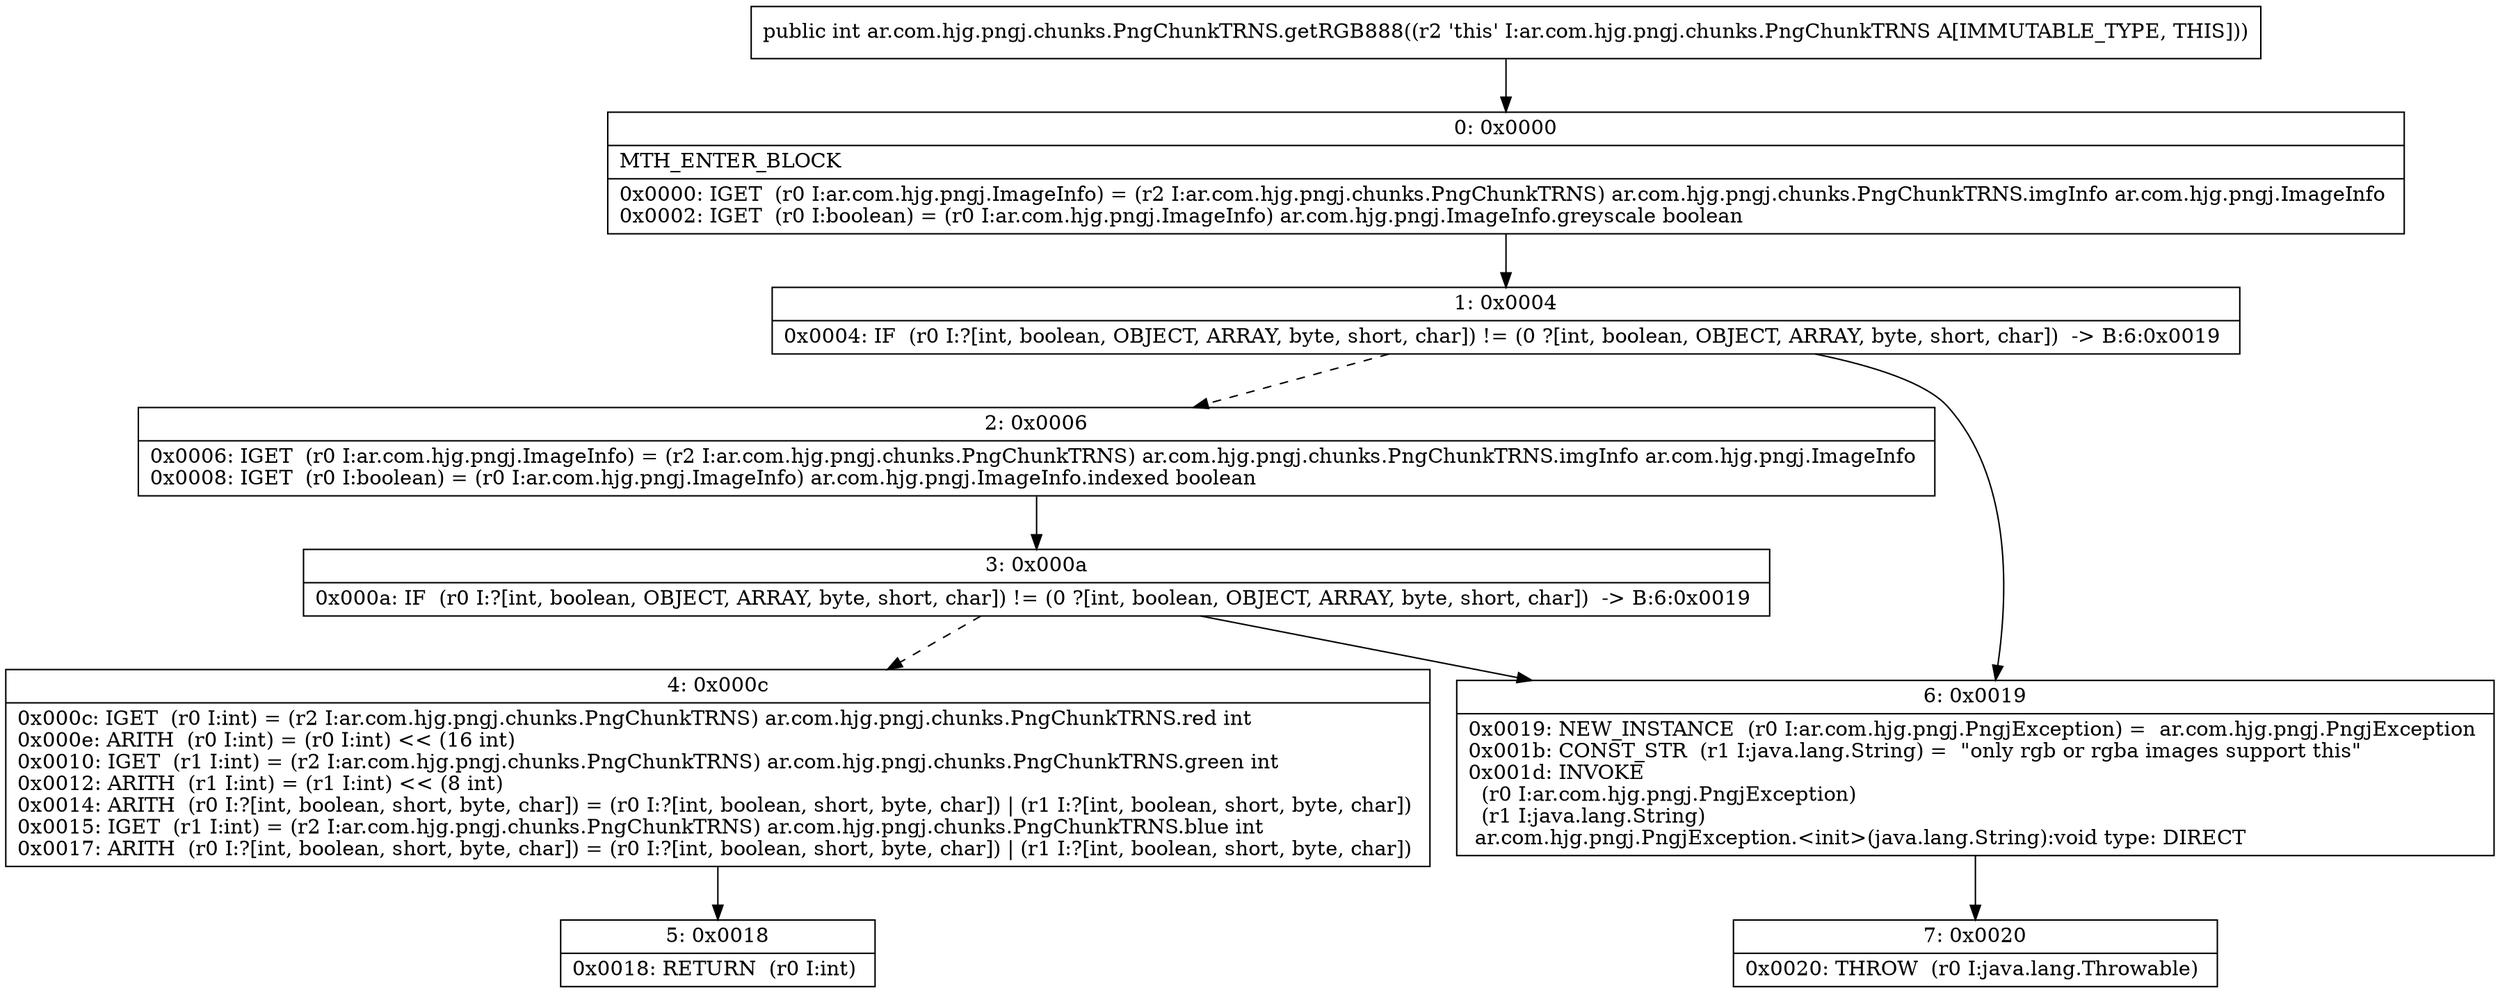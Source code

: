 digraph "CFG forar.com.hjg.pngj.chunks.PngChunkTRNS.getRGB888()I" {
Node_0 [shape=record,label="{0\:\ 0x0000|MTH_ENTER_BLOCK\l|0x0000: IGET  (r0 I:ar.com.hjg.pngj.ImageInfo) = (r2 I:ar.com.hjg.pngj.chunks.PngChunkTRNS) ar.com.hjg.pngj.chunks.PngChunkTRNS.imgInfo ar.com.hjg.pngj.ImageInfo \l0x0002: IGET  (r0 I:boolean) = (r0 I:ar.com.hjg.pngj.ImageInfo) ar.com.hjg.pngj.ImageInfo.greyscale boolean \l}"];
Node_1 [shape=record,label="{1\:\ 0x0004|0x0004: IF  (r0 I:?[int, boolean, OBJECT, ARRAY, byte, short, char]) != (0 ?[int, boolean, OBJECT, ARRAY, byte, short, char])  \-\> B:6:0x0019 \l}"];
Node_2 [shape=record,label="{2\:\ 0x0006|0x0006: IGET  (r0 I:ar.com.hjg.pngj.ImageInfo) = (r2 I:ar.com.hjg.pngj.chunks.PngChunkTRNS) ar.com.hjg.pngj.chunks.PngChunkTRNS.imgInfo ar.com.hjg.pngj.ImageInfo \l0x0008: IGET  (r0 I:boolean) = (r0 I:ar.com.hjg.pngj.ImageInfo) ar.com.hjg.pngj.ImageInfo.indexed boolean \l}"];
Node_3 [shape=record,label="{3\:\ 0x000a|0x000a: IF  (r0 I:?[int, boolean, OBJECT, ARRAY, byte, short, char]) != (0 ?[int, boolean, OBJECT, ARRAY, byte, short, char])  \-\> B:6:0x0019 \l}"];
Node_4 [shape=record,label="{4\:\ 0x000c|0x000c: IGET  (r0 I:int) = (r2 I:ar.com.hjg.pngj.chunks.PngChunkTRNS) ar.com.hjg.pngj.chunks.PngChunkTRNS.red int \l0x000e: ARITH  (r0 I:int) = (r0 I:int) \<\< (16 int) \l0x0010: IGET  (r1 I:int) = (r2 I:ar.com.hjg.pngj.chunks.PngChunkTRNS) ar.com.hjg.pngj.chunks.PngChunkTRNS.green int \l0x0012: ARITH  (r1 I:int) = (r1 I:int) \<\< (8 int) \l0x0014: ARITH  (r0 I:?[int, boolean, short, byte, char]) = (r0 I:?[int, boolean, short, byte, char]) \| (r1 I:?[int, boolean, short, byte, char]) \l0x0015: IGET  (r1 I:int) = (r2 I:ar.com.hjg.pngj.chunks.PngChunkTRNS) ar.com.hjg.pngj.chunks.PngChunkTRNS.blue int \l0x0017: ARITH  (r0 I:?[int, boolean, short, byte, char]) = (r0 I:?[int, boolean, short, byte, char]) \| (r1 I:?[int, boolean, short, byte, char]) \l}"];
Node_5 [shape=record,label="{5\:\ 0x0018|0x0018: RETURN  (r0 I:int) \l}"];
Node_6 [shape=record,label="{6\:\ 0x0019|0x0019: NEW_INSTANCE  (r0 I:ar.com.hjg.pngj.PngjException) =  ar.com.hjg.pngj.PngjException \l0x001b: CONST_STR  (r1 I:java.lang.String) =  \"only rgb or rgba images support this\" \l0x001d: INVOKE  \l  (r0 I:ar.com.hjg.pngj.PngjException)\l  (r1 I:java.lang.String)\l ar.com.hjg.pngj.PngjException.\<init\>(java.lang.String):void type: DIRECT \l}"];
Node_7 [shape=record,label="{7\:\ 0x0020|0x0020: THROW  (r0 I:java.lang.Throwable) \l}"];
MethodNode[shape=record,label="{public int ar.com.hjg.pngj.chunks.PngChunkTRNS.getRGB888((r2 'this' I:ar.com.hjg.pngj.chunks.PngChunkTRNS A[IMMUTABLE_TYPE, THIS])) }"];
MethodNode -> Node_0;
Node_0 -> Node_1;
Node_1 -> Node_2[style=dashed];
Node_1 -> Node_6;
Node_2 -> Node_3;
Node_3 -> Node_4[style=dashed];
Node_3 -> Node_6;
Node_4 -> Node_5;
Node_6 -> Node_7;
}

